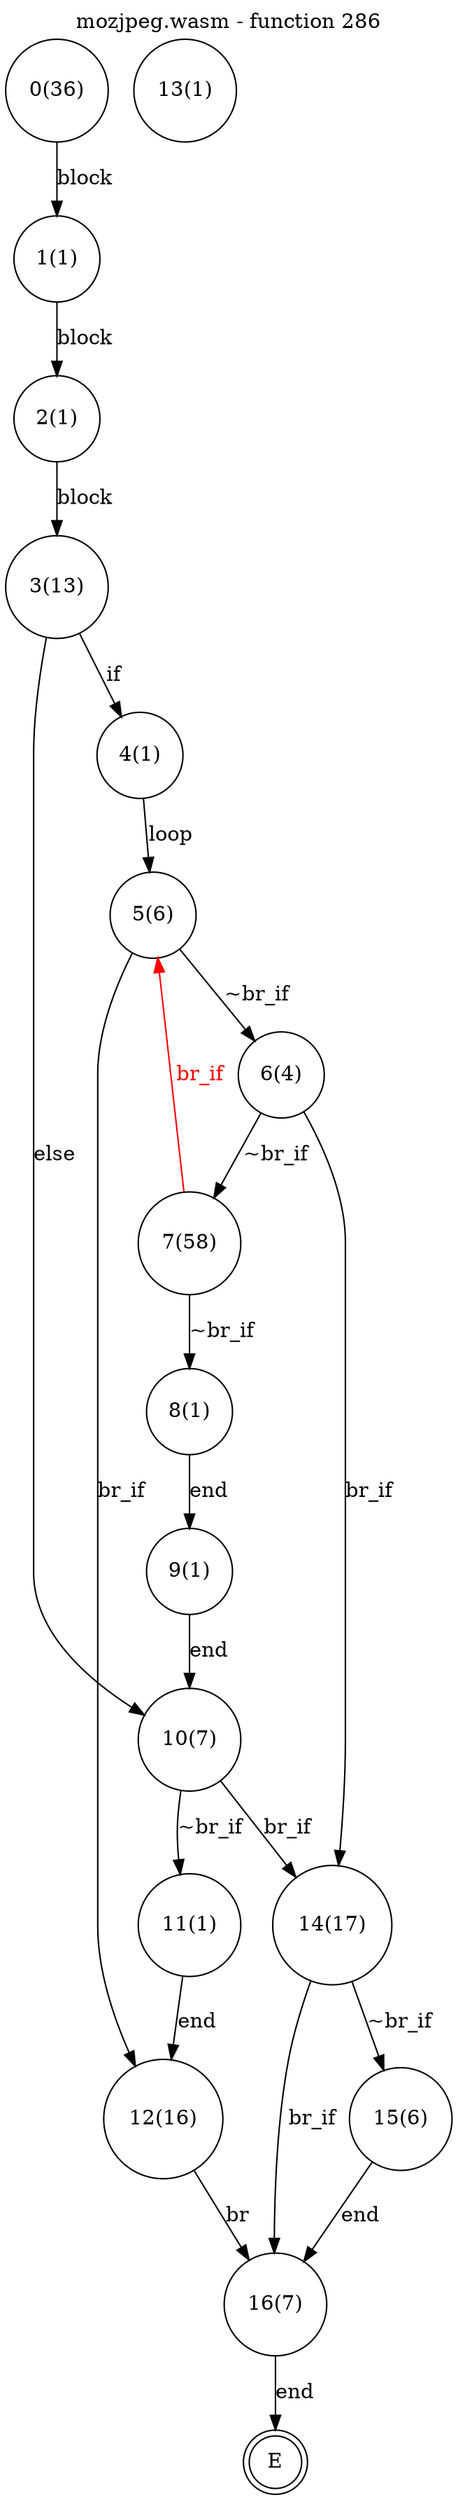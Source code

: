 digraph finite_state_machine {
    label = "mozjpeg.wasm - function 286"
    labelloc =  t
    labelfontsize = 16
    labelfontcolor = black
    labelfontname = "Helvetica"
    node [shape = doublecircle]; E ;
node [shape=circle, fontcolor=black, style="", label="0(36)"]0
node [shape=circle, fontcolor=black, style="", label="1(1)"]1
node [shape=circle, fontcolor=black, style="", label="2(1)"]2
node [shape=circle, fontcolor=black, style="", label="3(13)"]3
node [shape=circle, fontcolor=black, style="", label="4(1)"]4
node [shape=circle, fontcolor=black, style="", label="5(6)"]5
node [shape=circle, fontcolor=black, style="", label="6(4)"]6
node [shape=circle, fontcolor=black, style="", label="7(58)"]7
node [shape=circle, fontcolor=black, style="", label="8(1)"]8
node [shape=circle, fontcolor=black, style="", label="9(1)"]9
node [shape=circle, fontcolor=black, style="", label="10(7)"]10
node [shape=circle, fontcolor=black, style="", label="11(1)"]11
node [shape=circle, fontcolor=black, style="", label="12(16)"]12
node [shape=circle, fontcolor=black, style="", label="13(1)"]13
node [shape=circle, fontcolor=black, style="", label="14(17)"]14
node [shape=circle, fontcolor=black, style="", label="15(6)"]15
node [shape=circle, fontcolor=black, style="", label="16(7)"]16
node [shape=circle, fontcolor=black, style="", label="E"]E
    0 -> 1[label="block"];
    1 -> 2[label="block"];
    2 -> 3[label="block"];
    3 -> 4[label="if"];
    3 -> 10[label="else"];
    4 -> 5[label="loop"];
    5 -> 6[label="~br_if"];
    5 -> 12[label="br_if"];
    6 -> 7[label="~br_if"];
    6 -> 14[label="br_if"];
    7 -> 8[label="~br_if"];
    7 -> 5[color="red" fontcolor="red" label="br_if"];
    8 -> 9[label="end"];
    9 -> 10[label="end"];
    10 -> 11[label="~br_if"];
    10 -> 14[label="br_if"];
    11 -> 12[label="end"];
    12 -> 16[label="br"];
    14 -> 15[label="~br_if"];
    14 -> 16[label="br_if"];
    15 -> 16[label="end"];
    16 -> E[label="end"];
}
